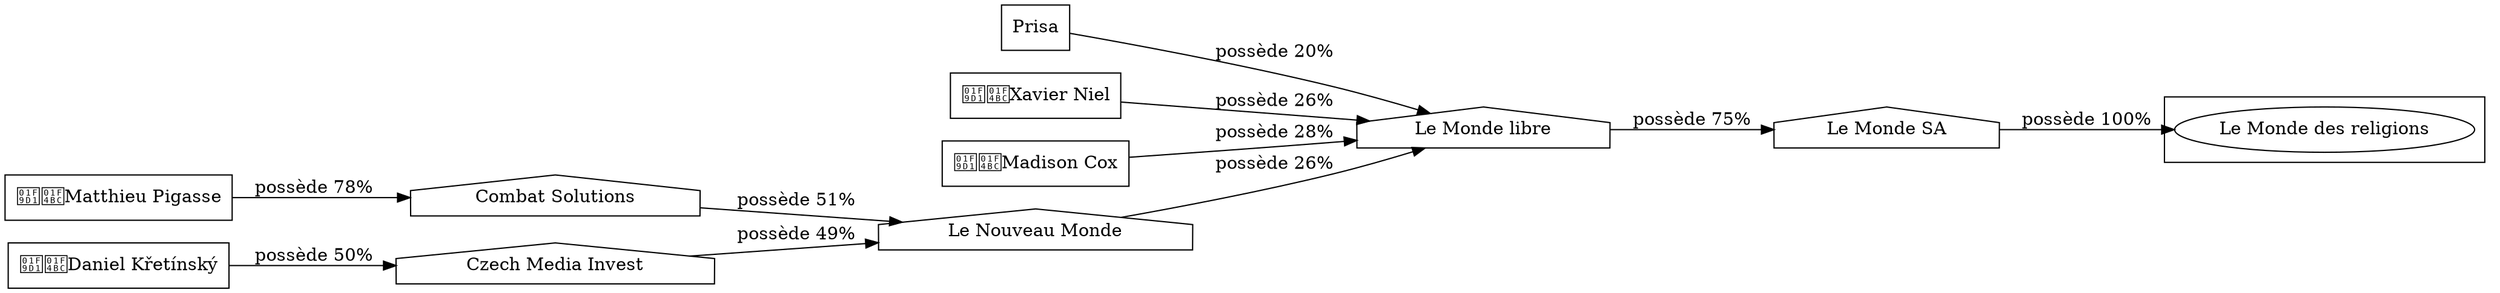 digraph {
  rankdir=LR;
  subgraph roots {
    
      "prisa-9"[label="Prisa" shape=box]
    
      "xavier-niel-10"[label="🧑‍💼Xavier Niel" shape=box]
    
      "matthieu-pigasse-11"[label="🧑‍💼Matthieu Pigasse" shape=box]
    
      "daniel-kretinsky-92"[label="🧑‍💼Daniel Křetínský" shape=box]
    
      "madison-cox-323"[label="🧑‍💼Madison Cox" shape=box]
    
  }

  
    "le-monde-sa-15"[label="Le Monde SA" shape=house]
  
    "le-monde-libre-14"[label="Le Monde libre" shape=house]
  
    "le-nouveau-monde-13"[label="Le Nouveau Monde" shape=house]
  
    "combat-solutions-12"[label="Combat Solutions" shape=house]
  
    "czech-media-invest-93"[label="Czech Media Invest" shape=house]
  

  subgraph clusterLeaves {
    
      "le-monde-des-religions-22"[label="Le Monde des religions"]
    
  }

  
    "le-monde-sa-15" -> "le-monde-des-religions-22" [
      label="possède 100%"
    ]
  
    "le-monde-libre-14" -> "le-monde-sa-15" [
      label="possède 75%"
    ]
  
    "prisa-9" -> "le-monde-libre-14" [
      label="possède 20%"
    ]
  
    "xavier-niel-10" -> "le-monde-libre-14" [
      label="possède 26%"
    ]
  
    "le-nouveau-monde-13" -> "le-monde-libre-14" [
      label="possède 26%"
    ]
  
    "combat-solutions-12" -> "le-nouveau-monde-13" [
      label="possède 51%"
    ]
  
    "matthieu-pigasse-11" -> "combat-solutions-12" [
      label="possède 78%"
    ]
  
    "czech-media-invest-93" -> "le-nouveau-monde-13" [
      label="possède 49%"
    ]
  
    "daniel-kretinsky-92" -> "czech-media-invest-93" [
      label="possède 50%"
    ]
  
    "madison-cox-323" -> "le-monde-libre-14" [
      label="possède 28%"
    ]
  
}
